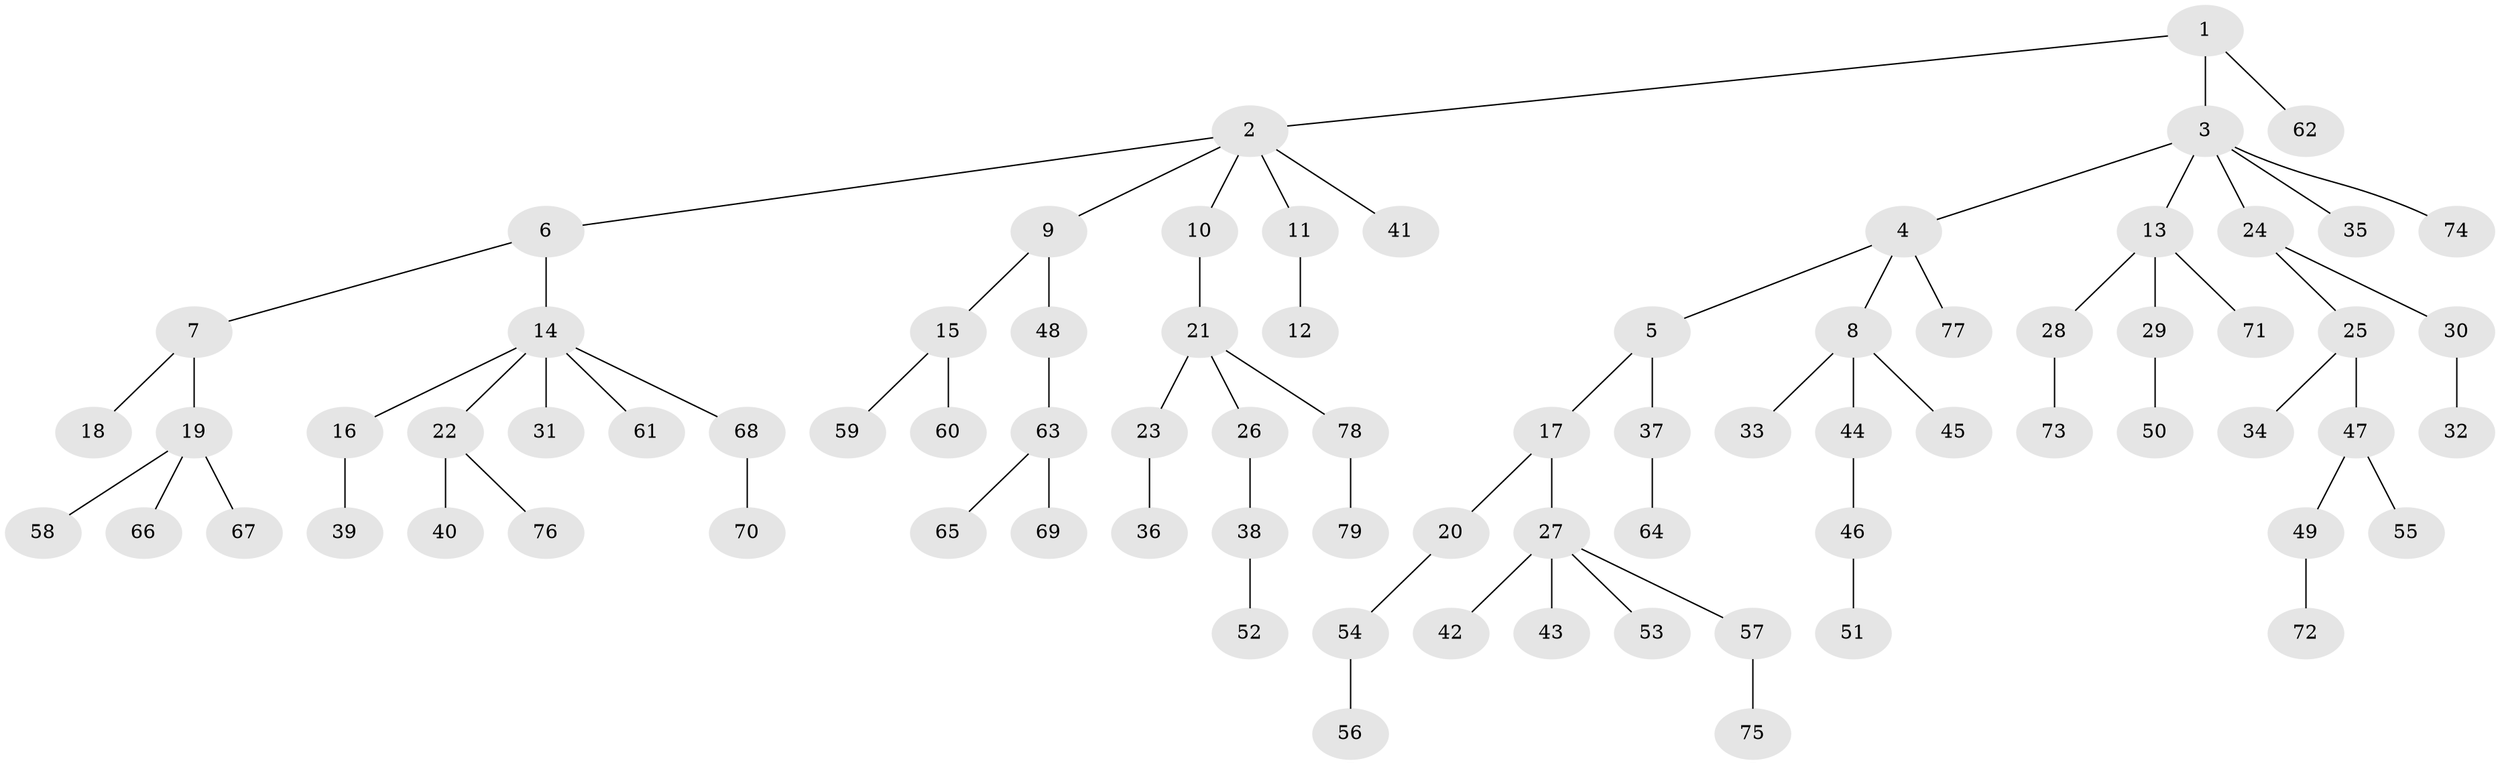 // coarse degree distribution, {3: 0.1346153846153846, 7: 0.019230769230769232, 5: 0.038461538461538464, 2: 0.15384615384615385, 1: 0.5769230769230769, 4: 0.057692307692307696, 6: 0.019230769230769232}
// Generated by graph-tools (version 1.1) at 2025/42/03/06/25 10:42:04]
// undirected, 79 vertices, 78 edges
graph export_dot {
graph [start="1"]
  node [color=gray90,style=filled];
  1;
  2;
  3;
  4;
  5;
  6;
  7;
  8;
  9;
  10;
  11;
  12;
  13;
  14;
  15;
  16;
  17;
  18;
  19;
  20;
  21;
  22;
  23;
  24;
  25;
  26;
  27;
  28;
  29;
  30;
  31;
  32;
  33;
  34;
  35;
  36;
  37;
  38;
  39;
  40;
  41;
  42;
  43;
  44;
  45;
  46;
  47;
  48;
  49;
  50;
  51;
  52;
  53;
  54;
  55;
  56;
  57;
  58;
  59;
  60;
  61;
  62;
  63;
  64;
  65;
  66;
  67;
  68;
  69;
  70;
  71;
  72;
  73;
  74;
  75;
  76;
  77;
  78;
  79;
  1 -- 2;
  1 -- 3;
  1 -- 62;
  2 -- 6;
  2 -- 9;
  2 -- 10;
  2 -- 11;
  2 -- 41;
  3 -- 4;
  3 -- 13;
  3 -- 24;
  3 -- 35;
  3 -- 74;
  4 -- 5;
  4 -- 8;
  4 -- 77;
  5 -- 17;
  5 -- 37;
  6 -- 7;
  6 -- 14;
  7 -- 18;
  7 -- 19;
  8 -- 33;
  8 -- 44;
  8 -- 45;
  9 -- 15;
  9 -- 48;
  10 -- 21;
  11 -- 12;
  13 -- 28;
  13 -- 29;
  13 -- 71;
  14 -- 16;
  14 -- 22;
  14 -- 31;
  14 -- 61;
  14 -- 68;
  15 -- 59;
  15 -- 60;
  16 -- 39;
  17 -- 20;
  17 -- 27;
  19 -- 58;
  19 -- 66;
  19 -- 67;
  20 -- 54;
  21 -- 23;
  21 -- 26;
  21 -- 78;
  22 -- 40;
  22 -- 76;
  23 -- 36;
  24 -- 25;
  24 -- 30;
  25 -- 34;
  25 -- 47;
  26 -- 38;
  27 -- 42;
  27 -- 43;
  27 -- 53;
  27 -- 57;
  28 -- 73;
  29 -- 50;
  30 -- 32;
  37 -- 64;
  38 -- 52;
  44 -- 46;
  46 -- 51;
  47 -- 49;
  47 -- 55;
  48 -- 63;
  49 -- 72;
  54 -- 56;
  57 -- 75;
  63 -- 65;
  63 -- 69;
  68 -- 70;
  78 -- 79;
}
